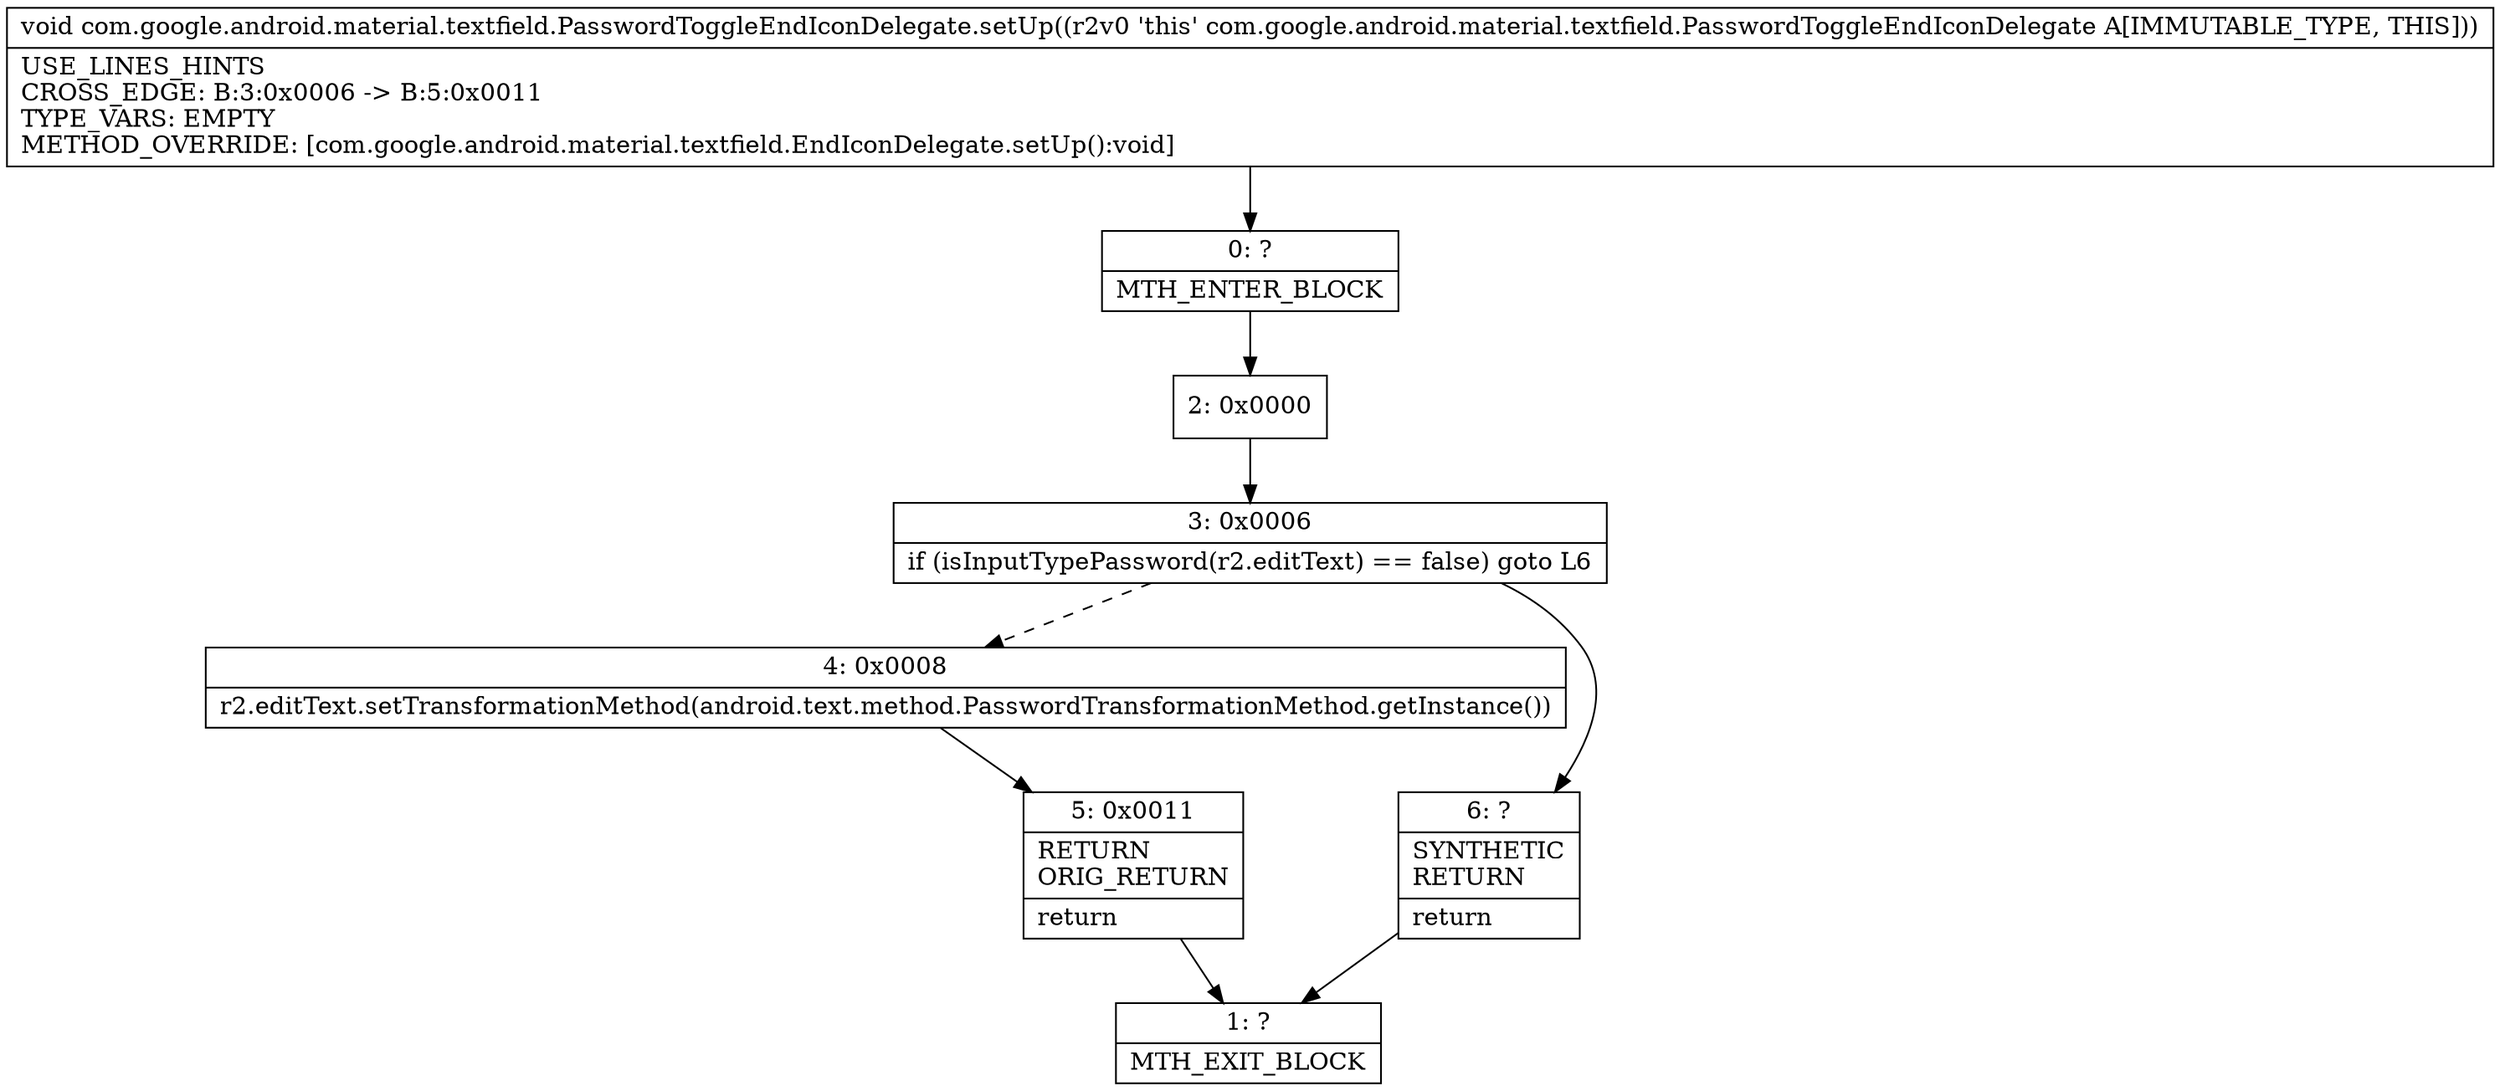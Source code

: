 digraph "CFG forcom.google.android.material.textfield.PasswordToggleEndIconDelegate.setUp()V" {
Node_0 [shape=record,label="{0\:\ ?|MTH_ENTER_BLOCK\l}"];
Node_2 [shape=record,label="{2\:\ 0x0000}"];
Node_3 [shape=record,label="{3\:\ 0x0006|if (isInputTypePassword(r2.editText) == false) goto L6\l}"];
Node_4 [shape=record,label="{4\:\ 0x0008|r2.editText.setTransformationMethod(android.text.method.PasswordTransformationMethod.getInstance())\l}"];
Node_5 [shape=record,label="{5\:\ 0x0011|RETURN\lORIG_RETURN\l|return\l}"];
Node_1 [shape=record,label="{1\:\ ?|MTH_EXIT_BLOCK\l}"];
Node_6 [shape=record,label="{6\:\ ?|SYNTHETIC\lRETURN\l|return\l}"];
MethodNode[shape=record,label="{void com.google.android.material.textfield.PasswordToggleEndIconDelegate.setUp((r2v0 'this' com.google.android.material.textfield.PasswordToggleEndIconDelegate A[IMMUTABLE_TYPE, THIS]))  | USE_LINES_HINTS\lCROSS_EDGE: B:3:0x0006 \-\> B:5:0x0011\lTYPE_VARS: EMPTY\lMETHOD_OVERRIDE: [com.google.android.material.textfield.EndIconDelegate.setUp():void]\l}"];
MethodNode -> Node_0;Node_0 -> Node_2;
Node_2 -> Node_3;
Node_3 -> Node_4[style=dashed];
Node_3 -> Node_6;
Node_4 -> Node_5;
Node_5 -> Node_1;
Node_6 -> Node_1;
}

